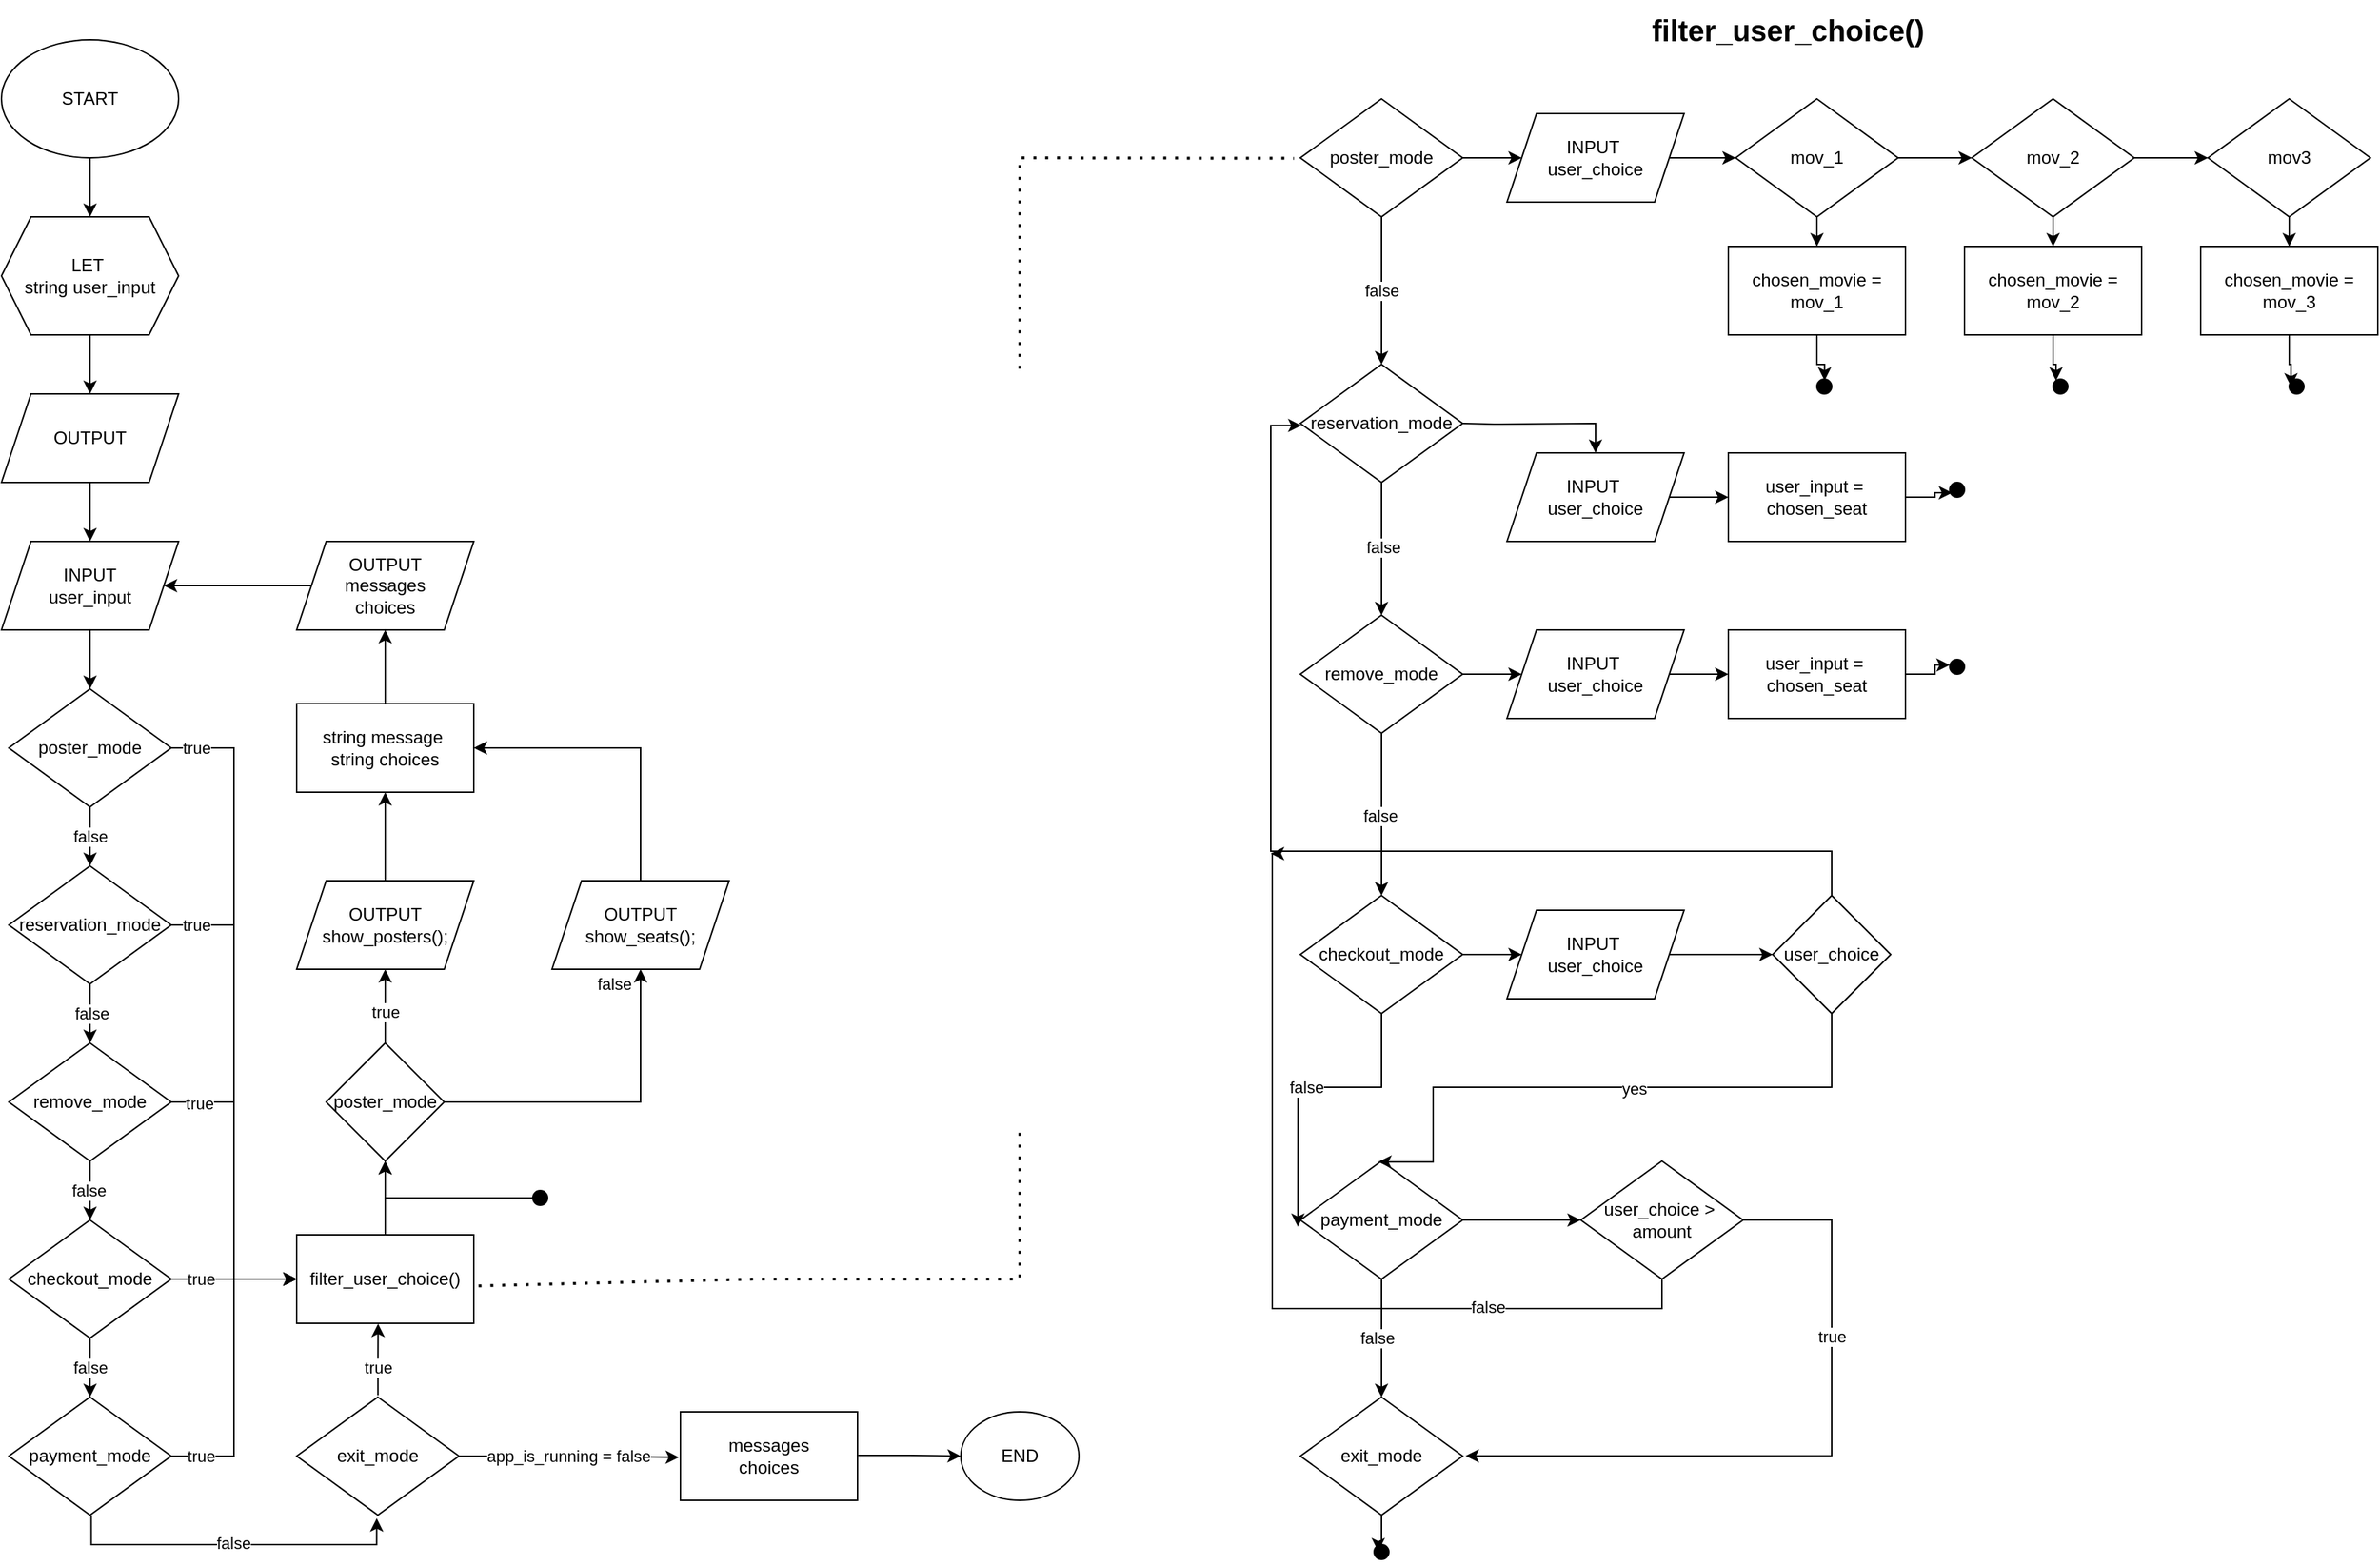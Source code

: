 <mxfile version="22.1.2" type="device">
  <diagram name="Page-1" id="nr0-SxgHnWN3ELVF5QJP">
    <mxGraphModel dx="1036" dy="654" grid="1" gridSize="10" guides="0" tooltips="1" connect="0" arrows="1" fold="1" page="1" pageScale="1" pageWidth="850" pageHeight="1100" background="#ffffff" math="0" shadow="0">
      <root>
        <mxCell id="0" />
        <mxCell id="1" parent="0" />
        <mxCell id="_IqxrY9LP4uLv0mn3WM5-5" value="" style="edgeStyle=orthogonalEdgeStyle;rounded=0;orthogonalLoop=1;jettySize=auto;html=1;" edge="1" parent="1" source="_IqxrY9LP4uLv0mn3WM5-3" target="_IqxrY9LP4uLv0mn3WM5-4">
          <mxGeometry relative="1" as="geometry" />
        </mxCell>
        <mxCell id="_IqxrY9LP4uLv0mn3WM5-3" value="START" style="ellipse;whiteSpace=wrap;html=1;" vertex="1" parent="1">
          <mxGeometry x="40" y="40" width="120" height="80" as="geometry" />
        </mxCell>
        <mxCell id="_IqxrY9LP4uLv0mn3WM5-7" value="" style="edgeStyle=orthogonalEdgeStyle;rounded=0;orthogonalLoop=1;jettySize=auto;html=1;" edge="1" parent="1" source="_IqxrY9LP4uLv0mn3WM5-4" target="_IqxrY9LP4uLv0mn3WM5-6">
          <mxGeometry relative="1" as="geometry" />
        </mxCell>
        <mxCell id="_IqxrY9LP4uLv0mn3WM5-4" value="LET&amp;nbsp;&lt;br&gt;string user_input" style="shape=hexagon;perimeter=hexagonPerimeter2;whiteSpace=wrap;html=1;fixedSize=1;" vertex="1" parent="1">
          <mxGeometry x="40" y="160" width="120" height="80" as="geometry" />
        </mxCell>
        <mxCell id="_IqxrY9LP4uLv0mn3WM5-9" value="" style="edgeStyle=orthogonalEdgeStyle;rounded=0;orthogonalLoop=1;jettySize=auto;html=1;" edge="1" parent="1" source="_IqxrY9LP4uLv0mn3WM5-6" target="_IqxrY9LP4uLv0mn3WM5-8">
          <mxGeometry relative="1" as="geometry" />
        </mxCell>
        <mxCell id="_IqxrY9LP4uLv0mn3WM5-6" value="OUTPUT" style="shape=parallelogram;perimeter=parallelogramPerimeter;whiteSpace=wrap;html=1;fixedSize=1;" vertex="1" parent="1">
          <mxGeometry x="40" y="280" width="120" height="60" as="geometry" />
        </mxCell>
        <mxCell id="_IqxrY9LP4uLv0mn3WM5-11" value="" style="edgeStyle=orthogonalEdgeStyle;rounded=0;orthogonalLoop=1;jettySize=auto;html=1;" edge="1" parent="1" source="_IqxrY9LP4uLv0mn3WM5-8" target="_IqxrY9LP4uLv0mn3WM5-10">
          <mxGeometry relative="1" as="geometry" />
        </mxCell>
        <mxCell id="_IqxrY9LP4uLv0mn3WM5-8" value="INPUT&lt;br&gt;user_input" style="shape=parallelogram;perimeter=parallelogramPerimeter;whiteSpace=wrap;html=1;fixedSize=1;" vertex="1" parent="1">
          <mxGeometry x="40" y="380" width="120" height="60" as="geometry" />
        </mxCell>
        <mxCell id="_IqxrY9LP4uLv0mn3WM5-13" value="" style="edgeStyle=orthogonalEdgeStyle;rounded=0;orthogonalLoop=1;jettySize=auto;html=1;" edge="1" parent="1" source="_IqxrY9LP4uLv0mn3WM5-10" target="_IqxrY9LP4uLv0mn3WM5-12">
          <mxGeometry relative="1" as="geometry" />
        </mxCell>
        <mxCell id="_IqxrY9LP4uLv0mn3WM5-124" value="false" style="edgeLabel;html=1;align=center;verticalAlign=middle;resizable=0;points=[];" vertex="1" connectable="0" parent="_IqxrY9LP4uLv0mn3WM5-13">
          <mxGeometry x="-0.011" y="-1" relative="1" as="geometry">
            <mxPoint x="1" as="offset" />
          </mxGeometry>
        </mxCell>
        <mxCell id="_IqxrY9LP4uLv0mn3WM5-71" style="edgeStyle=orthogonalEdgeStyle;rounded=0;orthogonalLoop=1;jettySize=auto;html=1;exitX=1;exitY=0.5;exitDx=0;exitDy=0;entryX=0;entryY=0.5;entryDx=0;entryDy=0;" edge="1" parent="1" source="_IqxrY9LP4uLv0mn3WM5-10" target="_IqxrY9LP4uLv0mn3WM5-64">
          <mxGeometry relative="1" as="geometry" />
        </mxCell>
        <mxCell id="_IqxrY9LP4uLv0mn3WM5-113" value="true" style="edgeLabel;html=1;align=center;verticalAlign=middle;resizable=0;points=[];" vertex="1" connectable="0" parent="_IqxrY9LP4uLv0mn3WM5-71">
          <mxGeometry x="-0.935" relative="1" as="geometry">
            <mxPoint x="2" as="offset" />
          </mxGeometry>
        </mxCell>
        <mxCell id="_IqxrY9LP4uLv0mn3WM5-10" value="poster_mode" style="rhombus;whiteSpace=wrap;html=1;" vertex="1" parent="1">
          <mxGeometry x="45" y="480" width="110" height="80" as="geometry" />
        </mxCell>
        <mxCell id="_IqxrY9LP4uLv0mn3WM5-15" value="" style="edgeStyle=orthogonalEdgeStyle;rounded=0;orthogonalLoop=1;jettySize=auto;html=1;" edge="1" parent="1" source="_IqxrY9LP4uLv0mn3WM5-12" target="_IqxrY9LP4uLv0mn3WM5-14">
          <mxGeometry relative="1" as="geometry" />
        </mxCell>
        <mxCell id="_IqxrY9LP4uLv0mn3WM5-151" value="false" style="edgeLabel;html=1;align=center;verticalAlign=middle;resizable=0;points=[];" vertex="1" connectable="0" parent="_IqxrY9LP4uLv0mn3WM5-15">
          <mxGeometry x="-0.027" y="1" relative="1" as="geometry">
            <mxPoint as="offset" />
          </mxGeometry>
        </mxCell>
        <mxCell id="_IqxrY9LP4uLv0mn3WM5-69" style="edgeStyle=orthogonalEdgeStyle;rounded=0;orthogonalLoop=1;jettySize=auto;html=1;exitX=1;exitY=0.5;exitDx=0;exitDy=0;entryX=0;entryY=0.5;entryDx=0;entryDy=0;" edge="1" parent="1" source="_IqxrY9LP4uLv0mn3WM5-12" target="_IqxrY9LP4uLv0mn3WM5-64">
          <mxGeometry relative="1" as="geometry" />
        </mxCell>
        <mxCell id="_IqxrY9LP4uLv0mn3WM5-155" value="true" style="edgeLabel;html=1;align=center;verticalAlign=middle;resizable=0;points=[];" vertex="1" connectable="0" parent="_IqxrY9LP4uLv0mn3WM5-69">
          <mxGeometry x="-0.895" relative="1" as="geometry">
            <mxPoint as="offset" />
          </mxGeometry>
        </mxCell>
        <mxCell id="_IqxrY9LP4uLv0mn3WM5-12" value="reservation_mode" style="rhombus;whiteSpace=wrap;html=1;" vertex="1" parent="1">
          <mxGeometry x="45" y="600" width="110" height="80" as="geometry" />
        </mxCell>
        <mxCell id="_IqxrY9LP4uLv0mn3WM5-17" value="" style="edgeStyle=orthogonalEdgeStyle;rounded=0;orthogonalLoop=1;jettySize=auto;html=1;" edge="1" parent="1" source="_IqxrY9LP4uLv0mn3WM5-14" target="_IqxrY9LP4uLv0mn3WM5-16">
          <mxGeometry relative="1" as="geometry" />
        </mxCell>
        <mxCell id="_IqxrY9LP4uLv0mn3WM5-152" value="false" style="edgeLabel;html=1;align=center;verticalAlign=middle;resizable=0;points=[];" vertex="1" connectable="0" parent="_IqxrY9LP4uLv0mn3WM5-17">
          <mxGeometry x="0.009" y="-1" relative="1" as="geometry">
            <mxPoint as="offset" />
          </mxGeometry>
        </mxCell>
        <mxCell id="_IqxrY9LP4uLv0mn3WM5-110" style="edgeStyle=orthogonalEdgeStyle;rounded=0;orthogonalLoop=1;jettySize=auto;html=1;exitX=1;exitY=0.5;exitDx=0;exitDy=0;entryX=0;entryY=0.5;entryDx=0;entryDy=0;" edge="1" parent="1" source="_IqxrY9LP4uLv0mn3WM5-14" target="_IqxrY9LP4uLv0mn3WM5-64">
          <mxGeometry relative="1" as="geometry" />
        </mxCell>
        <mxCell id="_IqxrY9LP4uLv0mn3WM5-156" value="true" style="edgeLabel;html=1;align=center;verticalAlign=middle;resizable=0;points=[];" vertex="1" connectable="0" parent="_IqxrY9LP4uLv0mn3WM5-110">
          <mxGeometry x="-0.821" y="-1" relative="1" as="geometry">
            <mxPoint as="offset" />
          </mxGeometry>
        </mxCell>
        <mxCell id="_IqxrY9LP4uLv0mn3WM5-14" value="remove_mode" style="rhombus;whiteSpace=wrap;html=1;" vertex="1" parent="1">
          <mxGeometry x="45" y="720" width="110" height="80" as="geometry" />
        </mxCell>
        <mxCell id="_IqxrY9LP4uLv0mn3WM5-19" value="" style="edgeStyle=orthogonalEdgeStyle;rounded=0;orthogonalLoop=1;jettySize=auto;html=1;" edge="1" parent="1" source="_IqxrY9LP4uLv0mn3WM5-16" target="_IqxrY9LP4uLv0mn3WM5-18">
          <mxGeometry relative="1" as="geometry" />
        </mxCell>
        <mxCell id="_IqxrY9LP4uLv0mn3WM5-153" value="false" style="edgeLabel;html=1;align=center;verticalAlign=middle;resizable=0;points=[];" vertex="1" connectable="0" parent="_IqxrY9LP4uLv0mn3WM5-19">
          <mxGeometry x="0.009" relative="1" as="geometry">
            <mxPoint as="offset" />
          </mxGeometry>
        </mxCell>
        <mxCell id="_IqxrY9LP4uLv0mn3WM5-66" style="edgeStyle=orthogonalEdgeStyle;rounded=0;orthogonalLoop=1;jettySize=auto;html=1;exitX=1;exitY=0.5;exitDx=0;exitDy=0;entryX=0;entryY=0.5;entryDx=0;entryDy=0;" edge="1" parent="1" source="_IqxrY9LP4uLv0mn3WM5-16" target="_IqxrY9LP4uLv0mn3WM5-64">
          <mxGeometry relative="1" as="geometry" />
        </mxCell>
        <mxCell id="_IqxrY9LP4uLv0mn3WM5-157" value="true" style="edgeLabel;html=1;align=center;verticalAlign=middle;resizable=0;points=[];" vertex="1" connectable="0" parent="_IqxrY9LP4uLv0mn3WM5-66">
          <mxGeometry x="-0.525" relative="1" as="geometry">
            <mxPoint as="offset" />
          </mxGeometry>
        </mxCell>
        <mxCell id="_IqxrY9LP4uLv0mn3WM5-16" value="checkout_mode" style="rhombus;whiteSpace=wrap;html=1;" vertex="1" parent="1">
          <mxGeometry x="45" y="840" width="110" height="80" as="geometry" />
        </mxCell>
        <mxCell id="_IqxrY9LP4uLv0mn3WM5-21" value="" style="edgeStyle=orthogonalEdgeStyle;rounded=0;orthogonalLoop=1;jettySize=auto;html=1;exitX=0.507;exitY=1.003;exitDx=0;exitDy=0;exitPerimeter=0;entryX=0.493;entryY=1.027;entryDx=0;entryDy=0;entryPerimeter=0;" edge="1" parent="1" source="_IqxrY9LP4uLv0mn3WM5-18" target="_IqxrY9LP4uLv0mn3WM5-20">
          <mxGeometry relative="1" as="geometry">
            <Array as="points">
              <mxPoint x="101" y="1060" />
              <mxPoint x="294" y="1060" />
            </Array>
          </mxGeometry>
        </mxCell>
        <mxCell id="_IqxrY9LP4uLv0mn3WM5-154" value="false" style="edgeLabel;html=1;align=center;verticalAlign=middle;resizable=0;points=[];" vertex="1" connectable="0" parent="_IqxrY9LP4uLv0mn3WM5-21">
          <mxGeometry y="1" relative="1" as="geometry">
            <mxPoint as="offset" />
          </mxGeometry>
        </mxCell>
        <mxCell id="_IqxrY9LP4uLv0mn3WM5-72" style="edgeStyle=orthogonalEdgeStyle;rounded=0;orthogonalLoop=1;jettySize=auto;html=1;exitX=1;exitY=0.5;exitDx=0;exitDy=0;entryX=0;entryY=0.5;entryDx=0;entryDy=0;" edge="1" parent="1" source="_IqxrY9LP4uLv0mn3WM5-18" target="_IqxrY9LP4uLv0mn3WM5-64">
          <mxGeometry relative="1" as="geometry" />
        </mxCell>
        <mxCell id="_IqxrY9LP4uLv0mn3WM5-158" value="true" style="edgeLabel;html=1;align=center;verticalAlign=middle;resizable=0;points=[];" vertex="1" connectable="0" parent="_IqxrY9LP4uLv0mn3WM5-72">
          <mxGeometry x="-0.812" relative="1" as="geometry">
            <mxPoint as="offset" />
          </mxGeometry>
        </mxCell>
        <mxCell id="_IqxrY9LP4uLv0mn3WM5-18" value="payment_mode" style="rhombus;whiteSpace=wrap;html=1;" vertex="1" parent="1">
          <mxGeometry x="45" y="960" width="110" height="80" as="geometry" />
        </mxCell>
        <mxCell id="_IqxrY9LP4uLv0mn3WM5-23" value="" style="edgeStyle=orthogonalEdgeStyle;rounded=0;orthogonalLoop=1;jettySize=auto;html=1;entryX=-0.008;entryY=0.514;entryDx=0;entryDy=0;entryPerimeter=0;" edge="1" parent="1" source="_IqxrY9LP4uLv0mn3WM5-20" target="_IqxrY9LP4uLv0mn3WM5-22">
          <mxGeometry relative="1" as="geometry" />
        </mxCell>
        <mxCell id="_IqxrY9LP4uLv0mn3WM5-123" value="app_is_running = false" style="edgeLabel;html=1;align=center;verticalAlign=middle;resizable=0;points=[];" vertex="1" connectable="0" parent="_IqxrY9LP4uLv0mn3WM5-23">
          <mxGeometry x="-0.016" relative="1" as="geometry">
            <mxPoint as="offset" />
          </mxGeometry>
        </mxCell>
        <mxCell id="_IqxrY9LP4uLv0mn3WM5-73" style="edgeStyle=orthogonalEdgeStyle;rounded=0;orthogonalLoop=1;jettySize=auto;html=1;exitX=0.501;exitY=-0.015;exitDx=0;exitDy=0;entryX=0.46;entryY=1.005;entryDx=0;entryDy=0;exitPerimeter=0;entryPerimeter=0;" edge="1" parent="1" source="_IqxrY9LP4uLv0mn3WM5-20" target="_IqxrY9LP4uLv0mn3WM5-64">
          <mxGeometry relative="1" as="geometry" />
        </mxCell>
        <mxCell id="_IqxrY9LP4uLv0mn3WM5-159" value="true" style="edgeLabel;html=1;align=center;verticalAlign=middle;resizable=0;points=[];" vertex="1" connectable="0" parent="_IqxrY9LP4uLv0mn3WM5-73">
          <mxGeometry x="-0.884" relative="1" as="geometry">
            <mxPoint y="-16" as="offset" />
          </mxGeometry>
        </mxCell>
        <mxCell id="_IqxrY9LP4uLv0mn3WM5-20" value="exit_mode" style="rhombus;whiteSpace=wrap;html=1;" vertex="1" parent="1">
          <mxGeometry x="240" y="960" width="110" height="80" as="geometry" />
        </mxCell>
        <mxCell id="_IqxrY9LP4uLv0mn3WM5-25" value="" style="edgeStyle=orthogonalEdgeStyle;rounded=0;orthogonalLoop=1;jettySize=auto;html=1;exitX=1.005;exitY=0.492;exitDx=0;exitDy=0;exitPerimeter=0;" edge="1" parent="1" source="_IqxrY9LP4uLv0mn3WM5-22" target="_IqxrY9LP4uLv0mn3WM5-24">
          <mxGeometry relative="1" as="geometry" />
        </mxCell>
        <mxCell id="_IqxrY9LP4uLv0mn3WM5-22" value="messages&lt;br&gt;choices" style="whiteSpace=wrap;html=1;" vertex="1" parent="1">
          <mxGeometry x="500" y="970" width="120" height="60" as="geometry" />
        </mxCell>
        <mxCell id="_IqxrY9LP4uLv0mn3WM5-24" value="END" style="ellipse;whiteSpace=wrap;html=1;" vertex="1" parent="1">
          <mxGeometry x="690" y="970" width="80" height="60" as="geometry" />
        </mxCell>
        <mxCell id="_IqxrY9LP4uLv0mn3WM5-106" value="" style="edgeStyle=orthogonalEdgeStyle;rounded=0;orthogonalLoop=1;jettySize=auto;html=1;" edge="1" parent="1" source="_IqxrY9LP4uLv0mn3WM5-28" target="_IqxrY9LP4uLv0mn3WM5-97">
          <mxGeometry relative="1" as="geometry" />
        </mxCell>
        <mxCell id="_IqxrY9LP4uLv0mn3WM5-28" value="OUTPUT&lt;br&gt;show_posters();" style="shape=parallelogram;perimeter=parallelogramPerimeter;whiteSpace=wrap;html=1;fixedSize=1;" vertex="1" parent="1">
          <mxGeometry x="240" y="610" width="120" height="60" as="geometry" />
        </mxCell>
        <mxCell id="_IqxrY9LP4uLv0mn3WM5-107" style="edgeStyle=orthogonalEdgeStyle;rounded=0;orthogonalLoop=1;jettySize=auto;html=1;entryX=1;entryY=0.5;entryDx=0;entryDy=0;exitX=0.5;exitY=0;exitDx=0;exitDy=0;" edge="1" parent="1" source="_IqxrY9LP4uLv0mn3WM5-38" target="_IqxrY9LP4uLv0mn3WM5-97">
          <mxGeometry relative="1" as="geometry">
            <Array as="points">
              <mxPoint x="473" y="520" />
            </Array>
          </mxGeometry>
        </mxCell>
        <mxCell id="_IqxrY9LP4uLv0mn3WM5-38" value="OUTPUT&lt;br&gt;show_seats();" style="shape=parallelogram;perimeter=parallelogramPerimeter;whiteSpace=wrap;html=1;fixedSize=1;" vertex="1" parent="1">
          <mxGeometry x="413" y="610" width="120" height="60" as="geometry" />
        </mxCell>
        <mxCell id="_IqxrY9LP4uLv0mn3WM5-88" value="" style="edgeStyle=orthogonalEdgeStyle;rounded=0;orthogonalLoop=1;jettySize=auto;html=1;" edge="1" parent="1" source="_IqxrY9LP4uLv0mn3WM5-64" target="_IqxrY9LP4uLv0mn3WM5-87">
          <mxGeometry relative="1" as="geometry" />
        </mxCell>
        <mxCell id="_IqxrY9LP4uLv0mn3WM5-64" value="filter_user_choice()" style="whiteSpace=wrap;html=1;" vertex="1" parent="1">
          <mxGeometry x="240" y="850" width="120" height="60" as="geometry" />
        </mxCell>
        <mxCell id="_IqxrY9LP4uLv0mn3WM5-104" style="edgeStyle=orthogonalEdgeStyle;rounded=0;orthogonalLoop=1;jettySize=auto;html=1;exitX=0.5;exitY=0;exitDx=0;exitDy=0;entryX=0.5;entryY=1;entryDx=0;entryDy=0;" edge="1" parent="1" source="_IqxrY9LP4uLv0mn3WM5-87" target="_IqxrY9LP4uLv0mn3WM5-28">
          <mxGeometry relative="1" as="geometry" />
        </mxCell>
        <mxCell id="_IqxrY9LP4uLv0mn3WM5-130" value="true" style="edgeLabel;html=1;align=center;verticalAlign=middle;resizable=0;points=[];" vertex="1" connectable="0" parent="_IqxrY9LP4uLv0mn3WM5-104">
          <mxGeometry x="-0.04" y="1" relative="1" as="geometry">
            <mxPoint x="1" y="3" as="offset" />
          </mxGeometry>
        </mxCell>
        <mxCell id="_IqxrY9LP4uLv0mn3WM5-105" style="edgeStyle=orthogonalEdgeStyle;rounded=0;orthogonalLoop=1;jettySize=auto;html=1;exitX=1;exitY=0.5;exitDx=0;exitDy=0;entryX=0.5;entryY=1;entryDx=0;entryDy=0;" edge="1" parent="1" source="_IqxrY9LP4uLv0mn3WM5-87" target="_IqxrY9LP4uLv0mn3WM5-38">
          <mxGeometry relative="1" as="geometry" />
        </mxCell>
        <mxCell id="_IqxrY9LP4uLv0mn3WM5-131" value="false" style="edgeLabel;html=1;align=center;verticalAlign=middle;resizable=0;points=[];" vertex="1" connectable="0" parent="_IqxrY9LP4uLv0mn3WM5-105">
          <mxGeometry x="-0.123" relative="1" as="geometry">
            <mxPoint x="17" y="-80" as="offset" />
          </mxGeometry>
        </mxCell>
        <mxCell id="_IqxrY9LP4uLv0mn3WM5-87" value="poster_mode" style="rhombus;whiteSpace=wrap;html=1;" vertex="1" parent="1">
          <mxGeometry x="260" y="720" width="80" height="80" as="geometry" />
        </mxCell>
        <mxCell id="_IqxrY9LP4uLv0mn3WM5-109" value="" style="edgeStyle=orthogonalEdgeStyle;rounded=0;orthogonalLoop=1;jettySize=auto;html=1;" edge="1" parent="1" source="_IqxrY9LP4uLv0mn3WM5-97" target="_IqxrY9LP4uLv0mn3WM5-108">
          <mxGeometry relative="1" as="geometry" />
        </mxCell>
        <mxCell id="_IqxrY9LP4uLv0mn3WM5-97" value="string message&amp;nbsp;&lt;br&gt;string choices" style="whiteSpace=wrap;html=1;" vertex="1" parent="1">
          <mxGeometry x="240" y="490" width="120" height="60" as="geometry" />
        </mxCell>
        <mxCell id="_IqxrY9LP4uLv0mn3WM5-111" style="edgeStyle=orthogonalEdgeStyle;rounded=0;orthogonalLoop=1;jettySize=auto;html=1;exitX=0;exitY=0.5;exitDx=0;exitDy=0;entryX=1;entryY=0.5;entryDx=0;entryDy=0;" edge="1" parent="1" source="_IqxrY9LP4uLv0mn3WM5-108" target="_IqxrY9LP4uLv0mn3WM5-8">
          <mxGeometry relative="1" as="geometry" />
        </mxCell>
        <mxCell id="_IqxrY9LP4uLv0mn3WM5-108" value="OUTPUT&lt;br&gt;messages&lt;br&gt;choices" style="shape=parallelogram;perimeter=parallelogramPerimeter;whiteSpace=wrap;html=1;fixedSize=1;" vertex="1" parent="1">
          <mxGeometry x="240" y="380" width="120" height="60" as="geometry" />
        </mxCell>
        <mxCell id="_IqxrY9LP4uLv0mn3WM5-161" value="&lt;font style=&quot;font-size: 20px;&quot;&gt;&lt;b&gt;filter_user_choice()&lt;/b&gt;&lt;/font&gt;" style="text;html=1;align=center;verticalAlign=middle;resizable=0;points=[];autosize=1;strokeColor=none;fillColor=none;" vertex="1" parent="1">
          <mxGeometry x="1145" y="13" width="210" height="40" as="geometry" />
        </mxCell>
        <mxCell id="_IqxrY9LP4uLv0mn3WM5-162" value="" style="endArrow=none;dashed=1;html=1;dashPattern=1 3;strokeWidth=2;rounded=0;exitX=1.027;exitY=0.577;exitDx=0;exitDy=0;exitPerimeter=0;entryX=-0.039;entryY=0.504;entryDx=0;entryDy=0;entryPerimeter=0;" edge="1" parent="1" source="_IqxrY9LP4uLv0mn3WM5-64" target="_IqxrY9LP4uLv0mn3WM5-165">
          <mxGeometry width="50" height="50" relative="1" as="geometry">
            <mxPoint x="630" y="690" as="sourcePoint" />
            <mxPoint x="920" y="120" as="targetPoint" />
            <Array as="points">
              <mxPoint x="550" y="880" />
              <mxPoint x="730" y="880" />
              <mxPoint x="730" y="120" />
            </Array>
          </mxGeometry>
        </mxCell>
        <mxCell id="_IqxrY9LP4uLv0mn3WM5-163" value="" style="edgeStyle=orthogonalEdgeStyle;rounded=0;orthogonalLoop=1;jettySize=auto;html=1;" edge="1" parent="1" source="_IqxrY9LP4uLv0mn3WM5-165" target="_IqxrY9LP4uLv0mn3WM5-168">
          <mxGeometry relative="1" as="geometry" />
        </mxCell>
        <mxCell id="_IqxrY9LP4uLv0mn3WM5-164" value="false" style="edgeLabel;html=1;align=center;verticalAlign=middle;resizable=0;points=[];" vertex="1" connectable="0" parent="_IqxrY9LP4uLv0mn3WM5-163">
          <mxGeometry x="-0.011" y="-1" relative="1" as="geometry">
            <mxPoint x="1" as="offset" />
          </mxGeometry>
        </mxCell>
        <mxCell id="_IqxrY9LP4uLv0mn3WM5-186" value="" style="edgeStyle=orthogonalEdgeStyle;rounded=0;orthogonalLoop=1;jettySize=auto;html=1;" edge="1" parent="1" source="_IqxrY9LP4uLv0mn3WM5-165" target="_IqxrY9LP4uLv0mn3WM5-185">
          <mxGeometry relative="1" as="geometry" />
        </mxCell>
        <mxCell id="_IqxrY9LP4uLv0mn3WM5-165" value="poster_mode" style="rhombus;whiteSpace=wrap;html=1;" vertex="1" parent="1">
          <mxGeometry x="920" y="80" width="110" height="80" as="geometry" />
        </mxCell>
        <mxCell id="_IqxrY9LP4uLv0mn3WM5-166" value="" style="edgeStyle=orthogonalEdgeStyle;rounded=0;orthogonalLoop=1;jettySize=auto;html=1;" edge="1" parent="1" source="_IqxrY9LP4uLv0mn3WM5-168" target="_IqxrY9LP4uLv0mn3WM5-171">
          <mxGeometry relative="1" as="geometry" />
        </mxCell>
        <mxCell id="_IqxrY9LP4uLv0mn3WM5-167" value="false" style="edgeLabel;html=1;align=center;verticalAlign=middle;resizable=0;points=[];" vertex="1" connectable="0" parent="_IqxrY9LP4uLv0mn3WM5-166">
          <mxGeometry x="-0.027" y="1" relative="1" as="geometry">
            <mxPoint as="offset" />
          </mxGeometry>
        </mxCell>
        <mxCell id="_IqxrY9LP4uLv0mn3WM5-168" value="reservation_mode" style="rhombus;whiteSpace=wrap;html=1;" vertex="1" parent="1">
          <mxGeometry x="920" y="260" width="110" height="80" as="geometry" />
        </mxCell>
        <mxCell id="_IqxrY9LP4uLv0mn3WM5-169" value="" style="edgeStyle=orthogonalEdgeStyle;rounded=0;orthogonalLoop=1;jettySize=auto;html=1;" edge="1" parent="1" source="_IqxrY9LP4uLv0mn3WM5-171" target="_IqxrY9LP4uLv0mn3WM5-174">
          <mxGeometry relative="1" as="geometry" />
        </mxCell>
        <mxCell id="_IqxrY9LP4uLv0mn3WM5-170" value="false" style="edgeLabel;html=1;align=center;verticalAlign=middle;resizable=0;points=[];" vertex="1" connectable="0" parent="_IqxrY9LP4uLv0mn3WM5-169">
          <mxGeometry x="0.009" y="-1" relative="1" as="geometry">
            <mxPoint as="offset" />
          </mxGeometry>
        </mxCell>
        <mxCell id="_IqxrY9LP4uLv0mn3WM5-210" value="" style="edgeStyle=orthogonalEdgeStyle;rounded=0;orthogonalLoop=1;jettySize=auto;html=1;" edge="1" parent="1" source="_IqxrY9LP4uLv0mn3WM5-171" target="_IqxrY9LP4uLv0mn3WM5-207">
          <mxGeometry relative="1" as="geometry" />
        </mxCell>
        <mxCell id="_IqxrY9LP4uLv0mn3WM5-171" value="remove_mode" style="rhombus;whiteSpace=wrap;html=1;" vertex="1" parent="1">
          <mxGeometry x="920" y="430" width="110" height="80" as="geometry" />
        </mxCell>
        <mxCell id="_IqxrY9LP4uLv0mn3WM5-172" value="" style="edgeStyle=orthogonalEdgeStyle;rounded=0;orthogonalLoop=1;jettySize=auto;html=1;entryX=-0.015;entryY=0.557;entryDx=0;entryDy=0;entryPerimeter=0;" edge="1" parent="1" source="_IqxrY9LP4uLv0mn3WM5-174" target="_IqxrY9LP4uLv0mn3WM5-175">
          <mxGeometry relative="1" as="geometry" />
        </mxCell>
        <mxCell id="_IqxrY9LP4uLv0mn3WM5-173" value="false" style="edgeLabel;html=1;align=center;verticalAlign=middle;resizable=0;points=[];" vertex="1" connectable="0" parent="_IqxrY9LP4uLv0mn3WM5-172">
          <mxGeometry x="0.009" relative="1" as="geometry">
            <mxPoint as="offset" />
          </mxGeometry>
        </mxCell>
        <mxCell id="_IqxrY9LP4uLv0mn3WM5-224" value="" style="edgeStyle=orthogonalEdgeStyle;rounded=0;orthogonalLoop=1;jettySize=auto;html=1;" edge="1" parent="1" source="_IqxrY9LP4uLv0mn3WM5-174" target="_IqxrY9LP4uLv0mn3WM5-222">
          <mxGeometry relative="1" as="geometry" />
        </mxCell>
        <mxCell id="_IqxrY9LP4uLv0mn3WM5-174" value="checkout_mode" style="rhombus;whiteSpace=wrap;html=1;" vertex="1" parent="1">
          <mxGeometry x="920" y="620" width="110" height="80" as="geometry" />
        </mxCell>
        <mxCell id="_IqxrY9LP4uLv0mn3WM5-177" value="" style="edgeStyle=orthogonalEdgeStyle;rounded=0;orthogonalLoop=1;jettySize=auto;html=1;" edge="1" parent="1" source="_IqxrY9LP4uLv0mn3WM5-175" target="_IqxrY9LP4uLv0mn3WM5-176">
          <mxGeometry relative="1" as="geometry" />
        </mxCell>
        <mxCell id="_IqxrY9LP4uLv0mn3WM5-178" value="false" style="edgeLabel;html=1;align=center;verticalAlign=middle;resizable=0;points=[];" vertex="1" connectable="0" parent="_IqxrY9LP4uLv0mn3WM5-177">
          <mxGeometry x="-0.162" y="-3" relative="1" as="geometry">
            <mxPoint y="6" as="offset" />
          </mxGeometry>
        </mxCell>
        <mxCell id="_IqxrY9LP4uLv0mn3WM5-231" value="" style="edgeStyle=orthogonalEdgeStyle;rounded=0;orthogonalLoop=1;jettySize=auto;html=1;" edge="1" parent="1" source="_IqxrY9LP4uLv0mn3WM5-175" target="_IqxrY9LP4uLv0mn3WM5-230">
          <mxGeometry relative="1" as="geometry" />
        </mxCell>
        <mxCell id="_IqxrY9LP4uLv0mn3WM5-175" value="payment_mode" style="rhombus;whiteSpace=wrap;html=1;" vertex="1" parent="1">
          <mxGeometry x="920" y="800" width="110" height="80" as="geometry" />
        </mxCell>
        <mxCell id="_IqxrY9LP4uLv0mn3WM5-176" value="exit_mode" style="rhombus;whiteSpace=wrap;html=1;" vertex="1" parent="1">
          <mxGeometry x="920" y="960" width="110" height="80" as="geometry" />
        </mxCell>
        <mxCell id="_IqxrY9LP4uLv0mn3WM5-182" value="" style="edgeStyle=orthogonalEdgeStyle;rounded=0;orthogonalLoop=1;jettySize=auto;html=1;" edge="1" parent="1" source="_IqxrY9LP4uLv0mn3WM5-179" target="_IqxrY9LP4uLv0mn3WM5-181">
          <mxGeometry relative="1" as="geometry" />
        </mxCell>
        <mxCell id="_IqxrY9LP4uLv0mn3WM5-189" value="" style="edgeStyle=orthogonalEdgeStyle;rounded=0;orthogonalLoop=1;jettySize=auto;html=1;" edge="1" parent="1" source="_IqxrY9LP4uLv0mn3WM5-179" target="_IqxrY9LP4uLv0mn3WM5-188">
          <mxGeometry relative="1" as="geometry" />
        </mxCell>
        <mxCell id="_IqxrY9LP4uLv0mn3WM5-179" value="mov_1" style="rhombus;whiteSpace=wrap;html=1;" vertex="1" parent="1">
          <mxGeometry x="1215" y="80" width="110" height="80" as="geometry" />
        </mxCell>
        <mxCell id="_IqxrY9LP4uLv0mn3WM5-184" value="" style="edgeStyle=orthogonalEdgeStyle;rounded=0;orthogonalLoop=1;jettySize=auto;html=1;" edge="1" parent="1" source="_IqxrY9LP4uLv0mn3WM5-181" target="_IqxrY9LP4uLv0mn3WM5-183">
          <mxGeometry relative="1" as="geometry" />
        </mxCell>
        <mxCell id="_IqxrY9LP4uLv0mn3WM5-191" value="" style="edgeStyle=orthogonalEdgeStyle;rounded=0;orthogonalLoop=1;jettySize=auto;html=1;" edge="1" parent="1" source="_IqxrY9LP4uLv0mn3WM5-181" target="_IqxrY9LP4uLv0mn3WM5-190">
          <mxGeometry relative="1" as="geometry" />
        </mxCell>
        <mxCell id="_IqxrY9LP4uLv0mn3WM5-181" value="mov_2" style="rhombus;whiteSpace=wrap;html=1;" vertex="1" parent="1">
          <mxGeometry x="1375" y="80" width="110" height="80" as="geometry" />
        </mxCell>
        <mxCell id="_IqxrY9LP4uLv0mn3WM5-193" value="" style="edgeStyle=orthogonalEdgeStyle;rounded=0;orthogonalLoop=1;jettySize=auto;html=1;" edge="1" parent="1" source="_IqxrY9LP4uLv0mn3WM5-183" target="_IqxrY9LP4uLv0mn3WM5-192">
          <mxGeometry relative="1" as="geometry" />
        </mxCell>
        <mxCell id="_IqxrY9LP4uLv0mn3WM5-183" value="mov3" style="rhombus;whiteSpace=wrap;html=1;" vertex="1" parent="1">
          <mxGeometry x="1535" y="80" width="110" height="80" as="geometry" />
        </mxCell>
        <mxCell id="_IqxrY9LP4uLv0mn3WM5-187" value="" style="edgeStyle=orthogonalEdgeStyle;rounded=0;orthogonalLoop=1;jettySize=auto;html=1;" edge="1" parent="1" source="_IqxrY9LP4uLv0mn3WM5-185" target="_IqxrY9LP4uLv0mn3WM5-179">
          <mxGeometry relative="1" as="geometry" />
        </mxCell>
        <mxCell id="_IqxrY9LP4uLv0mn3WM5-185" value="INPUT&amp;nbsp;&lt;br&gt;user_choice" style="shape=parallelogram;perimeter=parallelogramPerimeter;whiteSpace=wrap;html=1;fixedSize=1;" vertex="1" parent="1">
          <mxGeometry x="1060" y="90" width="120" height="60" as="geometry" />
        </mxCell>
        <mxCell id="_IqxrY9LP4uLv0mn3WM5-211" value="" style="edgeStyle=orthogonalEdgeStyle;rounded=0;orthogonalLoop=1;jettySize=auto;html=1;entryX=0.52;entryY=0.1;entryDx=0;entryDy=0;entryPerimeter=0;" edge="1" parent="1" source="_IqxrY9LP4uLv0mn3WM5-188" target="_IqxrY9LP4uLv0mn3WM5-202">
          <mxGeometry relative="1" as="geometry" />
        </mxCell>
        <mxCell id="_IqxrY9LP4uLv0mn3WM5-188" value="chosen_movie =&lt;br&gt;mov_1" style="whiteSpace=wrap;html=1;" vertex="1" parent="1">
          <mxGeometry x="1210" y="180" width="120" height="60" as="geometry" />
        </mxCell>
        <mxCell id="_IqxrY9LP4uLv0mn3WM5-190" value="chosen_movie =&lt;br style=&quot;border-color: var(--border-color);&quot;&gt;mov_2" style="whiteSpace=wrap;html=1;" vertex="1" parent="1">
          <mxGeometry x="1370" y="180" width="120" height="60" as="geometry" />
        </mxCell>
        <mxCell id="_IqxrY9LP4uLv0mn3WM5-192" value="chosen_movie =&lt;br style=&quot;border-color: var(--border-color);&quot;&gt;mov_3" style="whiteSpace=wrap;html=1;" vertex="1" parent="1">
          <mxGeometry x="1530" y="180" width="120" height="60" as="geometry" />
        </mxCell>
        <mxCell id="_IqxrY9LP4uLv0mn3WM5-194" value="" style="edgeStyle=orthogonalEdgeStyle;rounded=0;orthogonalLoop=1;jettySize=auto;html=1;" edge="1" parent="1" target="_IqxrY9LP4uLv0mn3WM5-196">
          <mxGeometry relative="1" as="geometry">
            <mxPoint x="1030" y="300" as="sourcePoint" />
          </mxGeometry>
        </mxCell>
        <mxCell id="_IqxrY9LP4uLv0mn3WM5-195" value="" style="edgeStyle=orthogonalEdgeStyle;rounded=0;orthogonalLoop=1;jettySize=auto;html=1;" edge="1" parent="1" source="_IqxrY9LP4uLv0mn3WM5-196">
          <mxGeometry relative="1" as="geometry">
            <mxPoint x="1210" y="350" as="targetPoint" />
          </mxGeometry>
        </mxCell>
        <mxCell id="_IqxrY9LP4uLv0mn3WM5-196" value="INPUT&amp;nbsp;&lt;br&gt;user_choice" style="shape=parallelogram;perimeter=parallelogramPerimeter;whiteSpace=wrap;html=1;fixedSize=1;" vertex="1" parent="1">
          <mxGeometry x="1060" y="320" width="120" height="60" as="geometry" />
        </mxCell>
        <mxCell id="_IqxrY9LP4uLv0mn3WM5-200" value="user_input =&amp;nbsp;&lt;br&gt;chosen_seat" style="rounded=0;whiteSpace=wrap;html=1;" vertex="1" parent="1">
          <mxGeometry x="1210" y="320" width="120" height="60" as="geometry" />
        </mxCell>
        <mxCell id="_IqxrY9LP4uLv0mn3WM5-202" value="" style="ellipse;whiteSpace=wrap;html=1;aspect=fixed;fillColor=#000000;" vertex="1" parent="1">
          <mxGeometry x="1270" y="270" width="10" height="10" as="geometry" />
        </mxCell>
        <mxCell id="_IqxrY9LP4uLv0mn3WM5-203" value="" style="ellipse;whiteSpace=wrap;html=1;aspect=fixed;fillColor=#000000;" vertex="1" parent="1">
          <mxGeometry x="1430" y="270" width="10" height="10" as="geometry" />
        </mxCell>
        <mxCell id="_IqxrY9LP4uLv0mn3WM5-204" value="" style="ellipse;whiteSpace=wrap;html=1;aspect=fixed;fillColor=#000000;" vertex="1" parent="1">
          <mxGeometry x="1590" y="270" width="10" height="10" as="geometry" />
        </mxCell>
        <mxCell id="_IqxrY9LP4uLv0mn3WM5-205" value="" style="ellipse;whiteSpace=wrap;html=1;aspect=fixed;fillColor=#000000;" vertex="1" parent="1">
          <mxGeometry x="1360" y="340" width="10" height="10" as="geometry" />
        </mxCell>
        <mxCell id="_IqxrY9LP4uLv0mn3WM5-206" value="" style="edgeStyle=orthogonalEdgeStyle;rounded=0;orthogonalLoop=1;jettySize=auto;html=1;" edge="1" parent="1" source="_IqxrY9LP4uLv0mn3WM5-207">
          <mxGeometry relative="1" as="geometry">
            <mxPoint x="1210" y="470" as="targetPoint" />
          </mxGeometry>
        </mxCell>
        <mxCell id="_IqxrY9LP4uLv0mn3WM5-207" value="INPUT&amp;nbsp;&lt;br&gt;user_choice" style="shape=parallelogram;perimeter=parallelogramPerimeter;whiteSpace=wrap;html=1;fixedSize=1;" vertex="1" parent="1">
          <mxGeometry x="1060" y="440" width="120" height="60" as="geometry" />
        </mxCell>
        <mxCell id="_IqxrY9LP4uLv0mn3WM5-208" value="user_input =&amp;nbsp;&lt;br&gt;chosen_seat" style="rounded=0;whiteSpace=wrap;html=1;" vertex="1" parent="1">
          <mxGeometry x="1210" y="440" width="120" height="60" as="geometry" />
        </mxCell>
        <mxCell id="_IqxrY9LP4uLv0mn3WM5-209" value="" style="ellipse;whiteSpace=wrap;html=1;aspect=fixed;fillColor=#000000;" vertex="1" parent="1">
          <mxGeometry x="1360" y="460" width="10" height="10" as="geometry" />
        </mxCell>
        <mxCell id="_IqxrY9LP4uLv0mn3WM5-217" style="edgeStyle=orthogonalEdgeStyle;rounded=0;orthogonalLoop=1;jettySize=auto;html=1;entryX=0.2;entryY=0.1;entryDx=0;entryDy=0;entryPerimeter=0;" edge="1" parent="1" source="_IqxrY9LP4uLv0mn3WM5-190" target="_IqxrY9LP4uLv0mn3WM5-203">
          <mxGeometry relative="1" as="geometry" />
        </mxCell>
        <mxCell id="_IqxrY9LP4uLv0mn3WM5-218" style="edgeStyle=orthogonalEdgeStyle;rounded=0;orthogonalLoop=1;jettySize=auto;html=1;entryX=0.12;entryY=0.5;entryDx=0;entryDy=0;entryPerimeter=0;" edge="1" parent="1" source="_IqxrY9LP4uLv0mn3WM5-192" target="_IqxrY9LP4uLv0mn3WM5-204">
          <mxGeometry relative="1" as="geometry" />
        </mxCell>
        <mxCell id="_IqxrY9LP4uLv0mn3WM5-219" style="edgeStyle=orthogonalEdgeStyle;rounded=0;orthogonalLoop=1;jettySize=auto;html=1;entryX=0.16;entryY=0.7;entryDx=0;entryDy=0;entryPerimeter=0;" edge="1" parent="1" source="_IqxrY9LP4uLv0mn3WM5-200" target="_IqxrY9LP4uLv0mn3WM5-205">
          <mxGeometry relative="1" as="geometry" />
        </mxCell>
        <mxCell id="_IqxrY9LP4uLv0mn3WM5-220" style="edgeStyle=orthogonalEdgeStyle;rounded=0;orthogonalLoop=1;jettySize=auto;html=1;entryX=0;entryY=0.38;entryDx=0;entryDy=0;entryPerimeter=0;" edge="1" parent="1" source="_IqxrY9LP4uLv0mn3WM5-208" target="_IqxrY9LP4uLv0mn3WM5-209">
          <mxGeometry relative="1" as="geometry" />
        </mxCell>
        <mxCell id="_IqxrY9LP4uLv0mn3WM5-226" value="" style="edgeStyle=orthogonalEdgeStyle;rounded=0;orthogonalLoop=1;jettySize=auto;html=1;" edge="1" parent="1" source="_IqxrY9LP4uLv0mn3WM5-222" target="_IqxrY9LP4uLv0mn3WM5-225">
          <mxGeometry relative="1" as="geometry" />
        </mxCell>
        <mxCell id="_IqxrY9LP4uLv0mn3WM5-222" value="INPUT&amp;nbsp;&lt;br&gt;user_choice" style="shape=parallelogram;perimeter=parallelogramPerimeter;whiteSpace=wrap;html=1;fixedSize=1;" vertex="1" parent="1">
          <mxGeometry x="1060" y="630" width="120" height="60" as="geometry" />
        </mxCell>
        <mxCell id="_IqxrY9LP4uLv0mn3WM5-225" value="user_choice" style="rhombus;whiteSpace=wrap;html=1;" vertex="1" parent="1">
          <mxGeometry x="1240" y="620" width="80" height="80" as="geometry" />
        </mxCell>
        <mxCell id="_IqxrY9LP4uLv0mn3WM5-227" style="edgeStyle=orthogonalEdgeStyle;rounded=0;orthogonalLoop=1;jettySize=auto;html=1;entryX=0.48;entryY=0.007;entryDx=0;entryDy=0;entryPerimeter=0;" edge="1" parent="1" source="_IqxrY9LP4uLv0mn3WM5-225" target="_IqxrY9LP4uLv0mn3WM5-175">
          <mxGeometry relative="1" as="geometry">
            <Array as="points">
              <mxPoint x="1280" y="750" />
              <mxPoint x="1010" y="750" />
              <mxPoint x="1010" y="801" />
            </Array>
          </mxGeometry>
        </mxCell>
        <mxCell id="_IqxrY9LP4uLv0mn3WM5-228" value="yes" style="edgeLabel;html=1;align=center;verticalAlign=middle;resizable=0;points=[];" vertex="1" connectable="0" parent="_IqxrY9LP4uLv0mn3WM5-227">
          <mxGeometry x="-0.096" y="1" relative="1" as="geometry">
            <mxPoint as="offset" />
          </mxGeometry>
        </mxCell>
        <mxCell id="_IqxrY9LP4uLv0mn3WM5-229" style="edgeStyle=orthogonalEdgeStyle;rounded=0;orthogonalLoop=1;jettySize=auto;html=1;entryX=0.007;entryY=0.518;entryDx=0;entryDy=0;entryPerimeter=0;" edge="1" parent="1" source="_IqxrY9LP4uLv0mn3WM5-225" target="_IqxrY9LP4uLv0mn3WM5-168">
          <mxGeometry relative="1" as="geometry">
            <Array as="points">
              <mxPoint x="1280" y="590" />
              <mxPoint x="900" y="590" />
              <mxPoint x="900" y="301" />
            </Array>
          </mxGeometry>
        </mxCell>
        <mxCell id="_IqxrY9LP4uLv0mn3WM5-234" style="edgeStyle=orthogonalEdgeStyle;rounded=0;orthogonalLoop=1;jettySize=auto;html=1;" edge="1" parent="1" source="_IqxrY9LP4uLv0mn3WM5-230">
          <mxGeometry relative="1" as="geometry">
            <mxPoint x="900" y="591.6" as="targetPoint" />
            <Array as="points">
              <mxPoint x="1165" y="900" />
              <mxPoint x="901" y="900" />
            </Array>
          </mxGeometry>
        </mxCell>
        <mxCell id="_IqxrY9LP4uLv0mn3WM5-237" value="false" style="edgeLabel;html=1;align=center;verticalAlign=middle;resizable=0;points=[];" vertex="1" connectable="0" parent="_IqxrY9LP4uLv0mn3WM5-234">
          <mxGeometry x="-0.533" y="-1" relative="1" as="geometry">
            <mxPoint as="offset" />
          </mxGeometry>
        </mxCell>
        <mxCell id="_IqxrY9LP4uLv0mn3WM5-230" value="user_choice &amp;gt;&amp;nbsp;&lt;br&gt;amount" style="rhombus;whiteSpace=wrap;html=1;" vertex="1" parent="1">
          <mxGeometry x="1110" y="800" width="110" height="80" as="geometry" />
        </mxCell>
        <mxCell id="_IqxrY9LP4uLv0mn3WM5-235" style="edgeStyle=orthogonalEdgeStyle;rounded=0;orthogonalLoop=1;jettySize=auto;html=1;entryX=1.018;entryY=0.498;entryDx=0;entryDy=0;entryPerimeter=0;" edge="1" parent="1" source="_IqxrY9LP4uLv0mn3WM5-230" target="_IqxrY9LP4uLv0mn3WM5-176">
          <mxGeometry relative="1" as="geometry">
            <Array as="points">
              <mxPoint x="1280" y="840" />
              <mxPoint x="1280" y="1000" />
            </Array>
          </mxGeometry>
        </mxCell>
        <mxCell id="_IqxrY9LP4uLv0mn3WM5-236" value="true" style="edgeLabel;html=1;align=center;verticalAlign=middle;resizable=0;points=[];" vertex="1" connectable="0" parent="_IqxrY9LP4uLv0mn3WM5-235">
          <mxGeometry x="-0.407" relative="1" as="geometry">
            <mxPoint as="offset" />
          </mxGeometry>
        </mxCell>
        <mxCell id="_IqxrY9LP4uLv0mn3WM5-238" value="" style="ellipse;whiteSpace=wrap;html=1;aspect=fixed;fillColor=#000000;" vertex="1" parent="1">
          <mxGeometry x="970" y="1060" width="10" height="10" as="geometry" />
        </mxCell>
        <mxCell id="_IqxrY9LP4uLv0mn3WM5-239" style="edgeStyle=orthogonalEdgeStyle;rounded=0;orthogonalLoop=1;jettySize=auto;html=1;entryX=0.28;entryY=0.46;entryDx=0;entryDy=0;entryPerimeter=0;" edge="1" parent="1" source="_IqxrY9LP4uLv0mn3WM5-176" target="_IqxrY9LP4uLv0mn3WM5-238">
          <mxGeometry relative="1" as="geometry" />
        </mxCell>
        <mxCell id="_IqxrY9LP4uLv0mn3WM5-241" value="" style="edgeStyle=orthogonalEdgeStyle;rounded=0;orthogonalLoop=1;jettySize=auto;html=1;" edge="1" parent="1" source="_IqxrY9LP4uLv0mn3WM5-240" target="_IqxrY9LP4uLv0mn3WM5-87">
          <mxGeometry relative="1" as="geometry" />
        </mxCell>
        <mxCell id="_IqxrY9LP4uLv0mn3WM5-240" value="" style="ellipse;whiteSpace=wrap;html=1;aspect=fixed;fillColor=#000000;" vertex="1" parent="1">
          <mxGeometry x="400" y="820" width="10" height="10" as="geometry" />
        </mxCell>
      </root>
    </mxGraphModel>
  </diagram>
</mxfile>
